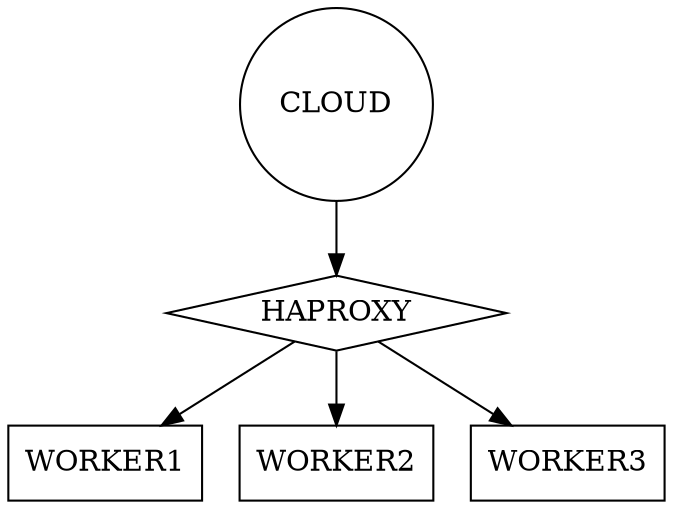 digraph D {
  HAPROXY [shape=diamond]
  CLOUD [shape=circle]
  WORKER1 [shape=box]
  WORKER2 [shape=box]
  WORKER3 [shape=box]

  CLOUD -> HAPROXY
  HAPROXY -> WORKER1
  HAPROXY -> WORKER2
  HAPROXY -> WORKER3
}
